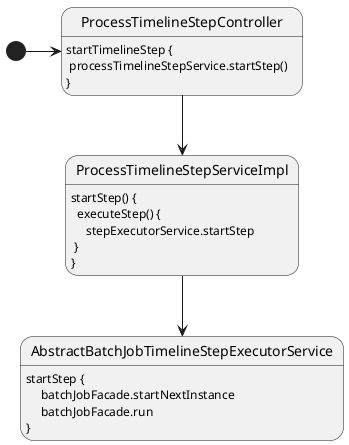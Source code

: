 Edit online
@startuml
[*] -> ProcessTimelineStepController
ProcessTimelineStepController --> ProcessTimelineStepServiceImpl
ProcessTimelineStepController:startTimelineStep {\n processTimelineStepService.startStep()\n}
ProcessTimelineStepServiceImpl : startStep() {\n  executeStep() {\n     stepExecutorService.startStep\n }\n}
ProcessTimelineStepServiceImpl --> AbstractBatchJobTimelineStepExecutorService
AbstractBatchJobTimelineStepExecutorService : startStep {\n     batchJobFacade.startNextInstance\n     batchJobFacade.run\n}
@enduml
